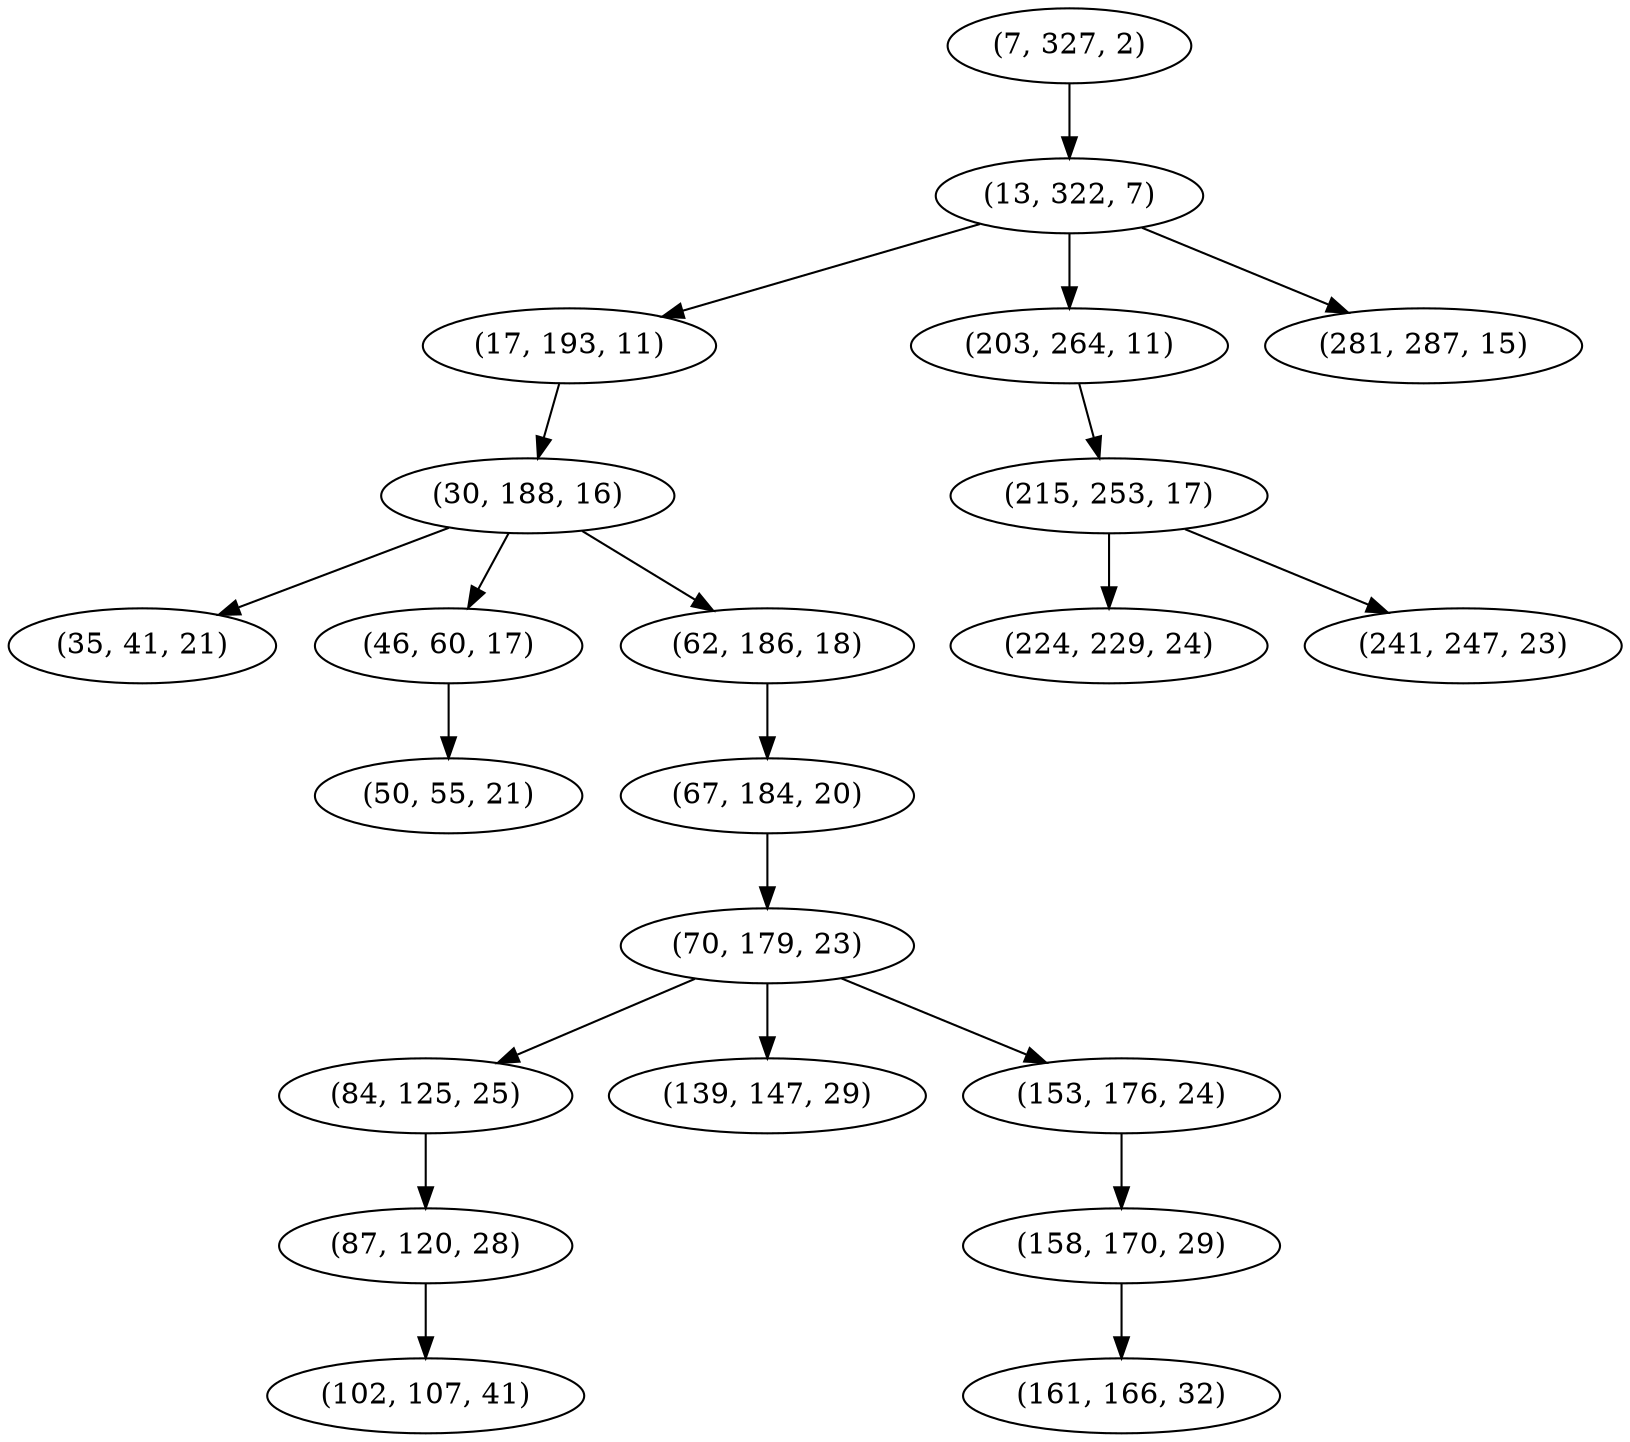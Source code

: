digraph tree {
    "(7, 327, 2)";
    "(13, 322, 7)";
    "(17, 193, 11)";
    "(30, 188, 16)";
    "(35, 41, 21)";
    "(46, 60, 17)";
    "(50, 55, 21)";
    "(62, 186, 18)";
    "(67, 184, 20)";
    "(70, 179, 23)";
    "(84, 125, 25)";
    "(87, 120, 28)";
    "(102, 107, 41)";
    "(139, 147, 29)";
    "(153, 176, 24)";
    "(158, 170, 29)";
    "(161, 166, 32)";
    "(203, 264, 11)";
    "(215, 253, 17)";
    "(224, 229, 24)";
    "(241, 247, 23)";
    "(281, 287, 15)";
    "(7, 327, 2)" -> "(13, 322, 7)";
    "(13, 322, 7)" -> "(17, 193, 11)";
    "(13, 322, 7)" -> "(203, 264, 11)";
    "(13, 322, 7)" -> "(281, 287, 15)";
    "(17, 193, 11)" -> "(30, 188, 16)";
    "(30, 188, 16)" -> "(35, 41, 21)";
    "(30, 188, 16)" -> "(46, 60, 17)";
    "(30, 188, 16)" -> "(62, 186, 18)";
    "(46, 60, 17)" -> "(50, 55, 21)";
    "(62, 186, 18)" -> "(67, 184, 20)";
    "(67, 184, 20)" -> "(70, 179, 23)";
    "(70, 179, 23)" -> "(84, 125, 25)";
    "(70, 179, 23)" -> "(139, 147, 29)";
    "(70, 179, 23)" -> "(153, 176, 24)";
    "(84, 125, 25)" -> "(87, 120, 28)";
    "(87, 120, 28)" -> "(102, 107, 41)";
    "(153, 176, 24)" -> "(158, 170, 29)";
    "(158, 170, 29)" -> "(161, 166, 32)";
    "(203, 264, 11)" -> "(215, 253, 17)";
    "(215, 253, 17)" -> "(224, 229, 24)";
    "(215, 253, 17)" -> "(241, 247, 23)";
}

